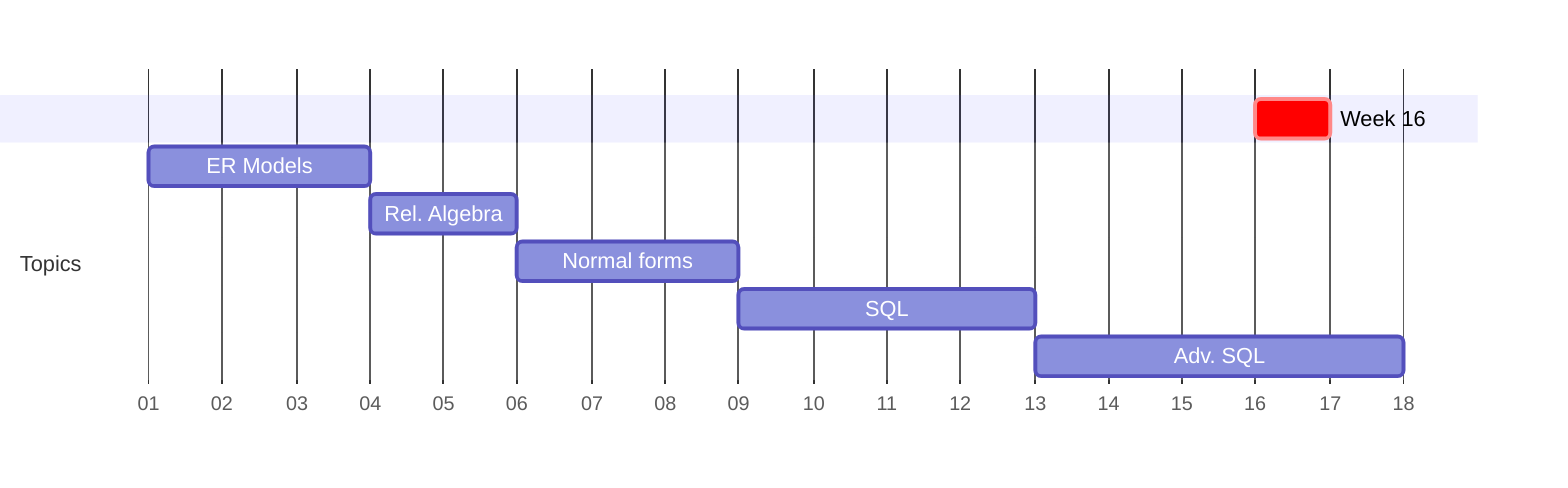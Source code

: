 gantt
    dateFormat  M/DD/YYYY
    axisFormat  %W

    section    
    Week 16 : crit, weekblock, 4/21/2024, 1w

    section Topics
    ER Models : m1, 1/7/2024, 3w
    Rel. Algebra: m4, after m1, 2w
    Normal forms: m5, after m4, 3w
    SQL : m6, after m5, 4w
    Adv. SQL: m7, after m6, 5w